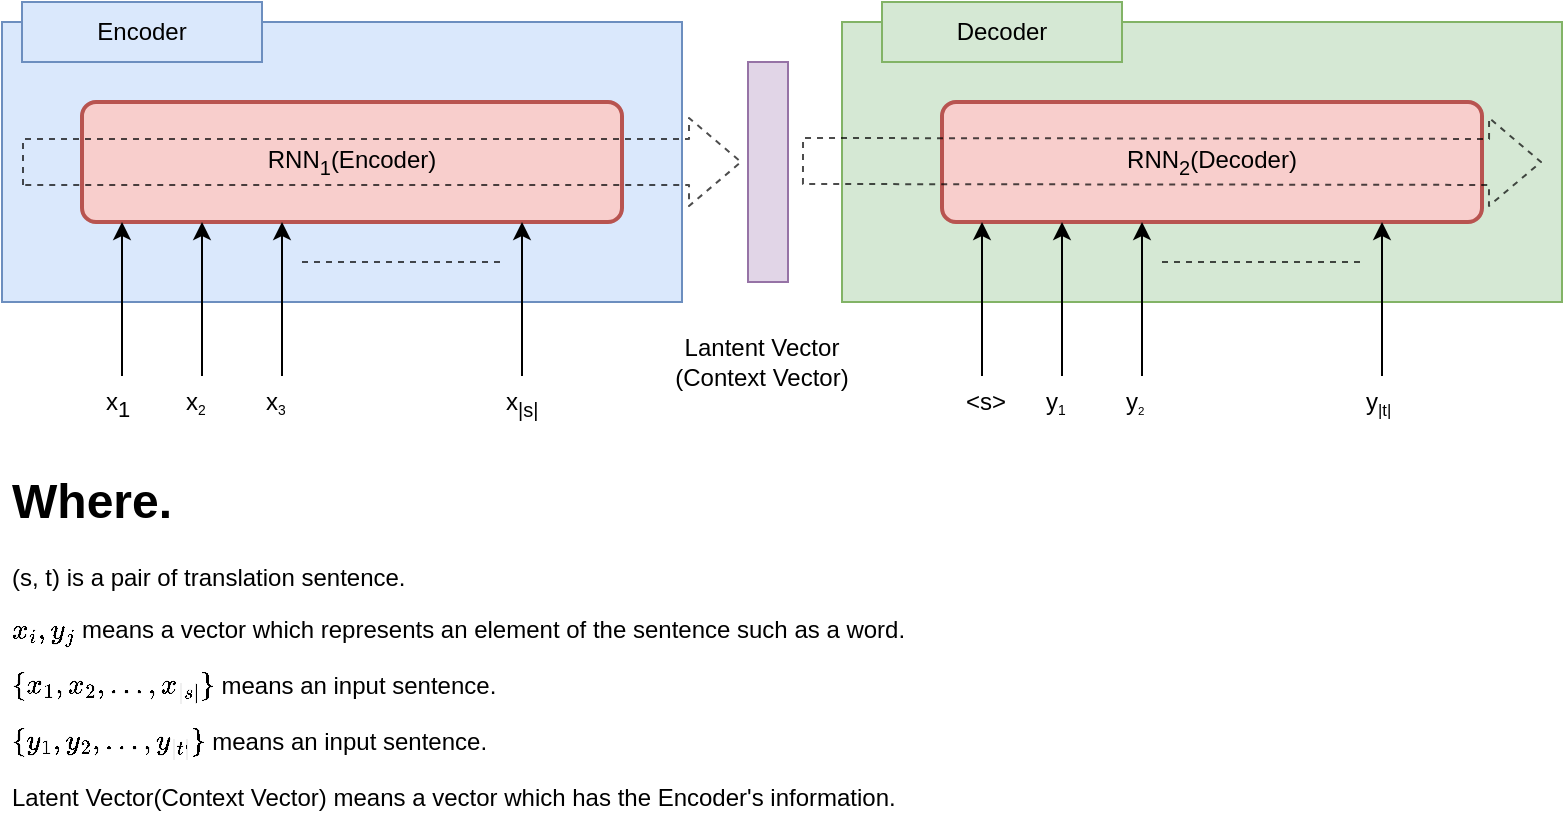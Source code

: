 <mxfile version="10.6.6" type="github"><diagram id="DmjjoQ91sWiKnttqh8q-" name="Page-1"><mxGraphModel dx="754" dy="451" grid="1" gridSize="10" guides="1" tooltips="1" connect="1" arrows="1" fold="1" page="1" pageScale="1" pageWidth="827" pageHeight="1169" math="1" shadow="0"><root><mxCell id="0"/><mxCell id="1" parent="0"/><mxCell id="F5yipch6Bjd3sEzU02m4-11" value="" style="rounded=0;whiteSpace=wrap;html=1;labelBackgroundColor=none;fillColor=#dae8fc;strokeColor=#6c8ebf;glass=0;shadow=0;comic=0;noLabel=1;" parent="1" vertex="1"><mxGeometry x="20" y="70" width="340" height="140" as="geometry"/></mxCell><mxCell id="F5yipch6Bjd3sEzU02m4-31" value="" style="rounded=0;whiteSpace=wrap;html=1;labelBackgroundColor=none;fillColor=#d5e8d4;strokeColor=#82b366;glass=0;shadow=0;comic=0;noLabel=1;" parent="1" vertex="1"><mxGeometry x="440" y="70" width="360" height="140" as="geometry"/></mxCell><mxCell id="F5yipch6Bjd3sEzU02m4-1" value="RNN&lt;sub&gt;1&lt;/sub&gt;(Encoder)" style="rounded=1;whiteSpace=wrap;html=1;absoluteArcSize=1;arcSize=14;strokeWidth=2;fillColor=#f8cecc;verticalAlign=middle;horizontal=1;labelBackgroundColor=none;strokeColor=#b85450;" parent="1" vertex="1"><mxGeometry x="60" y="110" width="270" height="60" as="geometry"/></mxCell><mxCell id="F5yipch6Bjd3sEzU02m4-3" value="" style="endArrow=classic;html=1;" parent="1" edge="1"><mxGeometry width="50" height="50" relative="1" as="geometry"><mxPoint x="80" y="247" as="sourcePoint"/><mxPoint x="80" y="170" as="targetPoint"/></mxGeometry></mxCell><mxCell id="F5yipch6Bjd3sEzU02m4-4" value="" style="endArrow=classic;html=1;" parent="1" edge="1"><mxGeometry width="50" height="50" relative="1" as="geometry"><mxPoint x="120" y="247" as="sourcePoint"/><mxPoint x="120" y="170" as="targetPoint"/></mxGeometry></mxCell><mxCell id="F5yipch6Bjd3sEzU02m4-5" value="" style="endArrow=classic;html=1;" parent="1" edge="1"><mxGeometry width="50" height="50" relative="1" as="geometry"><mxPoint x="160" y="247" as="sourcePoint"/><mxPoint x="160" y="170" as="targetPoint"/></mxGeometry></mxCell><mxCell id="F5yipch6Bjd3sEzU02m4-6" value="" style="endArrow=classic;html=1;" parent="1" edge="1"><mxGeometry width="50" height="50" relative="1" as="geometry"><mxPoint x="280" y="247" as="sourcePoint"/><mxPoint x="280" y="170" as="targetPoint"/></mxGeometry></mxCell><mxCell id="F5yipch6Bjd3sEzU02m4-10" value="" style="endArrow=none;dashed=1;html=1;fillColor=none;opacity=70;" parent="1" edge="1"><mxGeometry width="50" height="50" relative="1" as="geometry"><mxPoint x="170" y="190" as="sourcePoint"/><mxPoint x="270" y="190" as="targetPoint"/></mxGeometry></mxCell><mxCell id="F5yipch6Bjd3sEzU02m4-12" value="Encoder" style="rounded=0;whiteSpace=wrap;html=1;shadow=0;glass=0;comic=0;labelBackgroundColor=none;fillColor=#dae8fc;strokeColor=#6c8ebf;" parent="1" vertex="1"><mxGeometry x="30" y="60" width="120" height="30" as="geometry"/></mxCell><mxCell id="F5yipch6Bjd3sEzU02m4-14" value="&lt;font&gt;&lt;font style=&quot;font-size: 12px&quot;&gt;x&lt;/font&gt;&lt;sub style=&quot;font-size: 11px&quot;&gt;1&lt;/sub&gt;&lt;/font&gt;" style="text;html=1;resizable=0;points=[];autosize=1;align=left;verticalAlign=top;spacingTop=-4;" parent="1" vertex="1"><mxGeometry x="70" y="250" width="30" height="20" as="geometry"/></mxCell><mxCell id="F5yipch6Bjd3sEzU02m4-15" value="x&lt;span style=&quot;font-size: 8.333px&quot;&gt;&lt;sub&gt;2&lt;/sub&gt;&lt;/span&gt;&lt;br&gt;" style="text;html=1;resizable=0;points=[];autosize=1;align=left;verticalAlign=top;spacingTop=-4;" parent="1" vertex="1"><mxGeometry x="110" y="250" width="30" height="20" as="geometry"/></mxCell><mxCell id="F5yipch6Bjd3sEzU02m4-16" value="&lt;font style=&quot;font-size: 12px&quot;&gt;x&lt;/font&gt;&lt;span style=&quot;font-size: 8.333px&quot;&gt;&lt;sub&gt;3&lt;/sub&gt;&lt;/span&gt;" style="text;html=1;resizable=0;points=[];autosize=1;align=left;verticalAlign=top;spacingTop=-4;" parent="1" vertex="1"><mxGeometry x="150" y="250" width="30" height="20" as="geometry"/></mxCell><mxCell id="F5yipch6Bjd3sEzU02m4-17" value="x&lt;sub&gt;|s|&lt;/sub&gt;" style="text;html=1;resizable=0;points=[];autosize=1;align=left;verticalAlign=top;spacingTop=-4;" parent="1" vertex="1"><mxGeometry x="270" y="250" width="30" height="20" as="geometry"/></mxCell><mxCell id="F5yipch6Bjd3sEzU02m4-19" value="RNN&lt;sub&gt;2&lt;/sub&gt;(Decoder)" style="rounded=1;whiteSpace=wrap;html=1;absoluteArcSize=1;arcSize=14;strokeWidth=2;fillColor=#f8cecc;verticalAlign=middle;horizontal=1;labelBackgroundColor=none;strokeColor=#b85450;" parent="1" vertex="1"><mxGeometry x="490" y="110" width="270" height="60" as="geometry"/></mxCell><mxCell id="F5yipch6Bjd3sEzU02m4-20" value="" style="endArrow=classic;html=1;" parent="1" edge="1"><mxGeometry width="50" height="50" relative="1" as="geometry"><mxPoint x="510" y="247" as="sourcePoint"/><mxPoint x="510" y="170" as="targetPoint"/></mxGeometry></mxCell><mxCell id="F5yipch6Bjd3sEzU02m4-21" value="" style="endArrow=classic;html=1;" parent="1" edge="1"><mxGeometry width="50" height="50" relative="1" as="geometry"><mxPoint x="550" y="247" as="sourcePoint"/><mxPoint x="550" y="170" as="targetPoint"/></mxGeometry></mxCell><mxCell id="F5yipch6Bjd3sEzU02m4-22" value="" style="endArrow=classic;html=1;" parent="1" edge="1"><mxGeometry width="50" height="50" relative="1" as="geometry"><mxPoint x="590" y="247" as="sourcePoint"/><mxPoint x="590" y="170" as="targetPoint"/></mxGeometry></mxCell><mxCell id="F5yipch6Bjd3sEzU02m4-23" value="" style="endArrow=classic;html=1;" parent="1" edge="1"><mxGeometry width="50" height="50" relative="1" as="geometry"><mxPoint x="710" y="247" as="sourcePoint"/><mxPoint x="710" y="170" as="targetPoint"/></mxGeometry></mxCell><mxCell id="F5yipch6Bjd3sEzU02m4-25" value="" style="endArrow=none;dashed=1;html=1;fillColor=none;opacity=70;" parent="1" edge="1"><mxGeometry width="50" height="50" relative="1" as="geometry"><mxPoint x="600" y="190" as="sourcePoint"/><mxPoint x="700" y="190" as="targetPoint"/></mxGeometry></mxCell><mxCell id="F5yipch6Bjd3sEzU02m4-26" value="Decoder" style="rounded=0;whiteSpace=wrap;html=1;shadow=0;glass=0;comic=0;labelBackgroundColor=none;fillColor=#d5e8d4;strokeColor=#82b366;" parent="1" vertex="1"><mxGeometry x="460" y="60" width="120" height="30" as="geometry"/></mxCell><mxCell id="F5yipch6Bjd3sEzU02m4-27" value="&amp;lt;s&amp;gt;&lt;br&gt;" style="text;html=1;resizable=0;points=[];autosize=1;align=left;verticalAlign=top;spacingTop=-4;" parent="1" vertex="1"><mxGeometry x="500" y="250" width="40" height="20" as="geometry"/></mxCell><mxCell id="F5yipch6Bjd3sEzU02m4-28" value="y&lt;span style=&quot;font-size: 8.333px&quot;&gt;&lt;sub&gt;1&lt;/sub&gt;&lt;/span&gt;&lt;br&gt;" style="text;html=1;resizable=0;points=[];autosize=1;align=left;verticalAlign=top;spacingTop=-4;" parent="1" vertex="1"><mxGeometry x="540" y="250" width="30" height="20" as="geometry"/></mxCell><mxCell id="F5yipch6Bjd3sEzU02m4-29" value="&lt;font style=&quot;font-size: 12px&quot;&gt;y&lt;/font&gt;&lt;font style=&quot;font-size: 6.944px&quot;&gt;&lt;sub&gt;2&lt;/sub&gt;&lt;/font&gt;" style="text;html=1;resizable=0;points=[];autosize=1;align=left;verticalAlign=top;spacingTop=-4;" parent="1" vertex="1"><mxGeometry x="580" y="250" width="30" height="20" as="geometry"/></mxCell><mxCell id="F5yipch6Bjd3sEzU02m4-30" value="y&lt;span style=&quot;font-size: 10px&quot;&gt;&lt;sub&gt;|t|&lt;/sub&gt;&lt;/span&gt;" style="text;html=1;resizable=0;points=[];autosize=1;align=left;verticalAlign=top;spacingTop=-4;" parent="1" vertex="1"><mxGeometry x="700" y="250" width="30" height="20" as="geometry"/></mxCell><mxCell id="F5yipch6Bjd3sEzU02m4-34" value="" style="rounded=0;whiteSpace=wrap;html=1;shadow=0;glass=0;comic=0;labelBackgroundColor=none;fillColor=#e1d5e7;strokeColor=#9673a6;" parent="1" vertex="1"><mxGeometry x="393" y="90" width="20" height="110" as="geometry"/></mxCell><mxCell id="F5yipch6Bjd3sEzU02m4-37" value="Lantent Vector&lt;br&gt;(Context Vector)&lt;br&gt;" style="text;html=1;strokeColor=none;fillColor=none;align=center;verticalAlign=middle;whiteSpace=wrap;rounded=0;shadow=0;glass=0;comic=0;labelBackgroundColor=none;" parent="1" vertex="1"><mxGeometry x="355" y="230" width="90" height="20" as="geometry"/></mxCell><mxCell id="U_TOhgdrFuqrRVA9wO8u-4" value="" style="shape=flexArrow;endArrow=classic;html=1;dashed=1;fillColor=none;opacity=70;width=23;endSize=8.33;" edge="1" parent="1"><mxGeometry width="50" height="50" relative="1" as="geometry"><mxPoint x="30" y="140" as="sourcePoint"/><mxPoint x="390" y="140" as="targetPoint"/></mxGeometry></mxCell><mxCell id="U_TOhgdrFuqrRVA9wO8u-5" value="" style="shape=flexArrow;endArrow=classic;html=1;dashed=1;fillColor=none;opacity=70;width=23;endSize=8.33;" edge="1" parent="1"><mxGeometry width="50" height="50" relative="1" as="geometry"><mxPoint x="420" y="139.5" as="sourcePoint"/><mxPoint x="790" y="140" as="targetPoint"/></mxGeometry></mxCell><mxCell id="U_TOhgdrFuqrRVA9wO8u-6" value="&lt;h1&gt;Where.&lt;/h1&gt;&lt;p&gt;(s, t) is a pair of translation sentence.&lt;/p&gt;&lt;p&gt;\(x_i, y_j\) means a vector which represents an element of the sentence such as a word.&lt;/p&gt;&lt;p&gt;\(\{x_1, x_2, \dots, x_{|s|} \}\) means an input sentence.&amp;nbsp;&lt;/p&gt;&lt;p&gt;\(\{y_1, y_2, \dots, y_{|t|} \}\) means an input sentence.&amp;nbsp;&lt;/p&gt;&lt;div&gt;Latent Vector(Context Vector) means a vector which has the Encoder's information.&lt;/div&gt;" style="text;html=1;strokeColor=none;fillColor=none;spacing=5;spacingTop=-20;whiteSpace=wrap;overflow=hidden;rounded=0;shadow=0;glass=0;comic=0;labelBackgroundColor=none;" vertex="1" parent="1"><mxGeometry x="20" y="290" width="660" height="180" as="geometry"/></mxCell></root></mxGraphModel></diagram></mxfile>